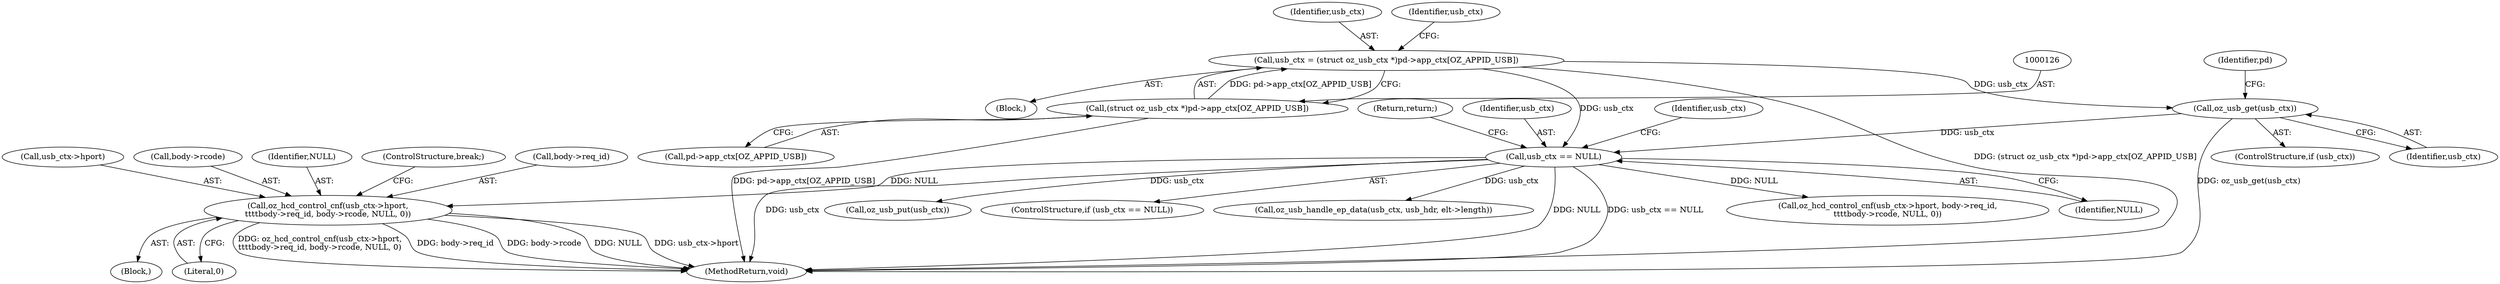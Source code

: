 digraph "0_linux_d114b9fe78c8d6fc6e70808c2092aa307c36dc8e@pointer" {
"1000271" [label="(Call,oz_hcd_control_cnf(usb_ctx->hport,\n\t\t\t\tbody->req_id, body->rcode, NULL, 0))"];
"1000144" [label="(Call,usb_ctx == NULL)"];
"1000134" [label="(Call,oz_usb_get(usb_ctx))"];
"1000123" [label="(Call,usb_ctx = (struct oz_usb_ctx *)pd->app_ctx[OZ_APPID_USB])"];
"1000125" [label="(Call,(struct oz_usb_ctx *)pd->app_ctx[OZ_APPID_USB])"];
"1000150" [label="(Identifier,usb_ctx)"];
"1000124" [label="(Identifier,usb_ctx)"];
"1000283" [label="(ControlStructure,break;)"];
"1000250" [label="(Call,oz_hcd_control_cnf(usb_ctx->hport, body->req_id,\n\t\t\t\tbody->rcode, NULL, 0))"];
"1000147" [label="(Return,return;)"];
"1000146" [label="(Identifier,NULL)"];
"1000323" [label="(Call,oz_usb_put(usb_ctx))"];
"1000127" [label="(Call,pd->app_ctx[OZ_APPID_USB])"];
"1000282" [label="(Literal,0)"];
"1000125" [label="(Call,(struct oz_usb_ctx *)pd->app_ctx[OZ_APPID_USB])"];
"1000275" [label="(Call,body->req_id)"];
"1000272" [label="(Call,usb_ctx->hport)"];
"1000264" [label="(Block,)"];
"1000143" [label="(ControlStructure,if (usb_ctx == NULL))"];
"1000132" [label="(ControlStructure,if (usb_ctx))"];
"1000278" [label="(Call,body->rcode)"];
"1000106" [label="(Block,)"];
"1000123" [label="(Call,usb_ctx = (struct oz_usb_ctx *)pd->app_ctx[OZ_APPID_USB])"];
"1000133" [label="(Identifier,usb_ctx)"];
"1000271" [label="(Call,oz_hcd_control_cnf(usb_ctx->hport,\n\t\t\t\tbody->req_id, body->rcode, NULL, 0))"];
"1000134" [label="(Call,oz_usb_get(usb_ctx))"];
"1000315" [label="(Call,oz_usb_handle_ep_data(usb_ctx, usb_hdr, elt->length))"];
"1000145" [label="(Identifier,usb_ctx)"];
"1000140" [label="(Identifier,pd)"];
"1000135" [label="(Identifier,usb_ctx)"];
"1000281" [label="(Identifier,NULL)"];
"1000325" [label="(MethodReturn,void)"];
"1000144" [label="(Call,usb_ctx == NULL)"];
"1000271" -> "1000264"  [label="AST: "];
"1000271" -> "1000282"  [label="CFG: "];
"1000272" -> "1000271"  [label="AST: "];
"1000275" -> "1000271"  [label="AST: "];
"1000278" -> "1000271"  [label="AST: "];
"1000281" -> "1000271"  [label="AST: "];
"1000282" -> "1000271"  [label="AST: "];
"1000283" -> "1000271"  [label="CFG: "];
"1000271" -> "1000325"  [label="DDG: body->req_id"];
"1000271" -> "1000325"  [label="DDG: body->rcode"];
"1000271" -> "1000325"  [label="DDG: NULL"];
"1000271" -> "1000325"  [label="DDG: usb_ctx->hport"];
"1000271" -> "1000325"  [label="DDG: oz_hcd_control_cnf(usb_ctx->hport,\n\t\t\t\tbody->req_id, body->rcode, NULL, 0)"];
"1000144" -> "1000271"  [label="DDG: NULL"];
"1000144" -> "1000143"  [label="AST: "];
"1000144" -> "1000146"  [label="CFG: "];
"1000145" -> "1000144"  [label="AST: "];
"1000146" -> "1000144"  [label="AST: "];
"1000147" -> "1000144"  [label="CFG: "];
"1000150" -> "1000144"  [label="CFG: "];
"1000144" -> "1000325"  [label="DDG: usb_ctx == NULL"];
"1000144" -> "1000325"  [label="DDG: usb_ctx"];
"1000144" -> "1000325"  [label="DDG: NULL"];
"1000134" -> "1000144"  [label="DDG: usb_ctx"];
"1000123" -> "1000144"  [label="DDG: usb_ctx"];
"1000144" -> "1000250"  [label="DDG: NULL"];
"1000144" -> "1000315"  [label="DDG: usb_ctx"];
"1000144" -> "1000323"  [label="DDG: usb_ctx"];
"1000134" -> "1000132"  [label="AST: "];
"1000134" -> "1000135"  [label="CFG: "];
"1000135" -> "1000134"  [label="AST: "];
"1000140" -> "1000134"  [label="CFG: "];
"1000134" -> "1000325"  [label="DDG: oz_usb_get(usb_ctx)"];
"1000123" -> "1000134"  [label="DDG: usb_ctx"];
"1000123" -> "1000106"  [label="AST: "];
"1000123" -> "1000125"  [label="CFG: "];
"1000124" -> "1000123"  [label="AST: "];
"1000125" -> "1000123"  [label="AST: "];
"1000133" -> "1000123"  [label="CFG: "];
"1000123" -> "1000325"  [label="DDG: (struct oz_usb_ctx *)pd->app_ctx[OZ_APPID_USB]"];
"1000125" -> "1000123"  [label="DDG: pd->app_ctx[OZ_APPID_USB]"];
"1000125" -> "1000127"  [label="CFG: "];
"1000126" -> "1000125"  [label="AST: "];
"1000127" -> "1000125"  [label="AST: "];
"1000125" -> "1000325"  [label="DDG: pd->app_ctx[OZ_APPID_USB]"];
}

